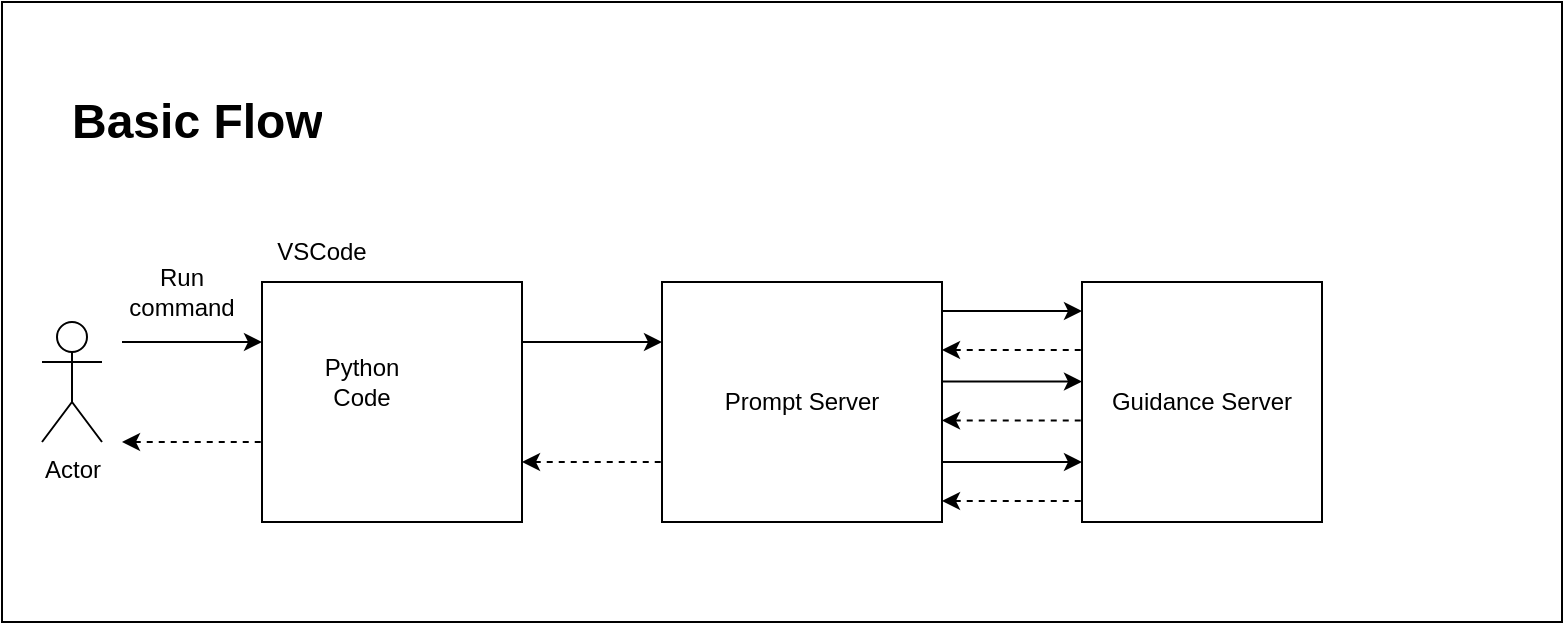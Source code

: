 <mxfile version="21.3.5" type="github">
  <diagram name="Page-1" id="9O4NA4LrLLXZkWkuDNmq">
    <mxGraphModel dx="1360" dy="795" grid="1" gridSize="10" guides="1" tooltips="1" connect="1" arrows="1" fold="1" page="1" pageScale="1" pageWidth="850" pageHeight="1100" math="0" shadow="0">
      <root>
        <mxCell id="0" />
        <mxCell id="1" parent="0" />
        <mxCell id="WASM8jpiA2cJ4sVB-gKM-21" value="" style="rounded=0;whiteSpace=wrap;html=1;" vertex="1" parent="1">
          <mxGeometry x="10" y="70" width="780" height="310" as="geometry" />
        </mxCell>
        <mxCell id="WASM8jpiA2cJ4sVB-gKM-1" value="" style="rounded=0;whiteSpace=wrap;html=1;" vertex="1" parent="1">
          <mxGeometry x="140" y="210" width="130" height="120" as="geometry" />
        </mxCell>
        <mxCell id="WASM8jpiA2cJ4sVB-gKM-2" value="Python Code" style="text;html=1;strokeColor=none;fillColor=none;align=center;verticalAlign=middle;whiteSpace=wrap;rounded=0;" vertex="1" parent="1">
          <mxGeometry x="160" y="245" width="60" height="30" as="geometry" />
        </mxCell>
        <mxCell id="WASM8jpiA2cJ4sVB-gKM-3" value="VSCode" style="text;html=1;strokeColor=none;fillColor=none;align=center;verticalAlign=middle;whiteSpace=wrap;rounded=0;" vertex="1" parent="1">
          <mxGeometry x="140" y="180" width="60" height="30" as="geometry" />
        </mxCell>
        <mxCell id="WASM8jpiA2cJ4sVB-gKM-4" value="Actor" style="shape=umlActor;verticalLabelPosition=bottom;verticalAlign=top;html=1;outlineConnect=0;" vertex="1" parent="1">
          <mxGeometry x="30" y="230" width="30" height="60" as="geometry" />
        </mxCell>
        <mxCell id="WASM8jpiA2cJ4sVB-gKM-6" value="Prompt Server" style="rounded=0;whiteSpace=wrap;html=1;" vertex="1" parent="1">
          <mxGeometry x="340" y="210" width="140" height="120" as="geometry" />
        </mxCell>
        <mxCell id="WASM8jpiA2cJ4sVB-gKM-7" value="Guidance Server" style="whiteSpace=wrap;html=1;aspect=fixed;" vertex="1" parent="1">
          <mxGeometry x="550" y="210" width="120" height="120" as="geometry" />
        </mxCell>
        <mxCell id="WASM8jpiA2cJ4sVB-gKM-8" value="" style="endArrow=classic;html=1;rounded=0;entryX=0;entryY=0.25;entryDx=0;entryDy=0;exitX=1;exitY=0.25;exitDx=0;exitDy=0;" edge="1" parent="1" source="WASM8jpiA2cJ4sVB-gKM-1" target="WASM8jpiA2cJ4sVB-gKM-6">
          <mxGeometry width="50" height="50" relative="1" as="geometry">
            <mxPoint x="90" y="250" as="sourcePoint" />
            <mxPoint x="150" y="250" as="targetPoint" />
          </mxGeometry>
        </mxCell>
        <mxCell id="WASM8jpiA2cJ4sVB-gKM-9" value="" style="endArrow=classic;html=1;rounded=0;entryX=0;entryY=0.25;entryDx=0;entryDy=0;exitX=1;exitY=0.25;exitDx=0;exitDy=0;" edge="1" parent="1">
          <mxGeometry width="50" height="50" relative="1" as="geometry">
            <mxPoint x="480" y="224.5" as="sourcePoint" />
            <mxPoint x="550" y="224.5" as="targetPoint" />
          </mxGeometry>
        </mxCell>
        <mxCell id="WASM8jpiA2cJ4sVB-gKM-10" value="" style="endArrow=none;html=1;rounded=0;entryX=0;entryY=0.25;entryDx=0;entryDy=0;exitX=1;exitY=0.25;exitDx=0;exitDy=0;startArrow=classic;startFill=1;endFill=0;dashed=1;" edge="1" parent="1">
          <mxGeometry width="50" height="50" relative="1" as="geometry">
            <mxPoint x="480" y="244" as="sourcePoint" />
            <mxPoint x="550" y="244" as="targetPoint" />
          </mxGeometry>
        </mxCell>
        <mxCell id="WASM8jpiA2cJ4sVB-gKM-11" value="" style="endArrow=classic;html=1;rounded=0;entryX=0;entryY=0.25;entryDx=0;entryDy=0;exitX=1;exitY=0.25;exitDx=0;exitDy=0;" edge="1" parent="1">
          <mxGeometry width="50" height="50" relative="1" as="geometry">
            <mxPoint x="480" y="259.75" as="sourcePoint" />
            <mxPoint x="550" y="259.75" as="targetPoint" />
          </mxGeometry>
        </mxCell>
        <mxCell id="WASM8jpiA2cJ4sVB-gKM-12" value="" style="endArrow=none;html=1;rounded=0;entryX=0;entryY=0.25;entryDx=0;entryDy=0;exitX=1;exitY=0.25;exitDx=0;exitDy=0;startArrow=classic;startFill=1;endFill=0;dashed=1;" edge="1" parent="1">
          <mxGeometry width="50" height="50" relative="1" as="geometry">
            <mxPoint x="480" y="279.25" as="sourcePoint" />
            <mxPoint x="550" y="279.25" as="targetPoint" />
          </mxGeometry>
        </mxCell>
        <mxCell id="WASM8jpiA2cJ4sVB-gKM-13" value="" style="endArrow=classic;html=1;rounded=0;entryX=0;entryY=0.25;entryDx=0;entryDy=0;exitX=1;exitY=0.25;exitDx=0;exitDy=0;" edge="1" parent="1">
          <mxGeometry width="50" height="50" relative="1" as="geometry">
            <mxPoint x="480" y="300" as="sourcePoint" />
            <mxPoint x="550" y="300" as="targetPoint" />
          </mxGeometry>
        </mxCell>
        <mxCell id="WASM8jpiA2cJ4sVB-gKM-14" value="" style="endArrow=none;html=1;rounded=0;entryX=0;entryY=0.25;entryDx=0;entryDy=0;exitX=1;exitY=0.25;exitDx=0;exitDy=0;startArrow=classic;startFill=1;endFill=0;dashed=1;" edge="1" parent="1">
          <mxGeometry width="50" height="50" relative="1" as="geometry">
            <mxPoint x="480" y="319.5" as="sourcePoint" />
            <mxPoint x="550" y="319.5" as="targetPoint" />
          </mxGeometry>
        </mxCell>
        <mxCell id="WASM8jpiA2cJ4sVB-gKM-15" value="" style="endArrow=none;html=1;rounded=0;entryX=0;entryY=0.25;entryDx=0;entryDy=0;exitX=1;exitY=0.25;exitDx=0;exitDy=0;startArrow=classic;startFill=1;endFill=0;dashed=1;" edge="1" parent="1">
          <mxGeometry width="50" height="50" relative="1" as="geometry">
            <mxPoint x="270" y="300" as="sourcePoint" />
            <mxPoint x="340" y="300" as="targetPoint" />
          </mxGeometry>
        </mxCell>
        <mxCell id="WASM8jpiA2cJ4sVB-gKM-17" value="&lt;h1&gt;Basic Flow&lt;br&gt;&lt;/h1&gt;" style="text;html=1;strokeColor=none;fillColor=none;spacing=5;spacingTop=-20;whiteSpace=wrap;overflow=hidden;rounded=0;" vertex="1" parent="1">
          <mxGeometry x="40" y="110" width="190" height="120" as="geometry" />
        </mxCell>
        <mxCell id="WASM8jpiA2cJ4sVB-gKM-18" value="Run command" style="text;html=1;strokeColor=none;fillColor=none;align=center;verticalAlign=middle;whiteSpace=wrap;rounded=0;" vertex="1" parent="1">
          <mxGeometry x="70" y="200" width="60" height="30" as="geometry" />
        </mxCell>
        <mxCell id="WASM8jpiA2cJ4sVB-gKM-19" value="" style="endArrow=none;html=1;rounded=0;entryX=0;entryY=0.25;entryDx=0;entryDy=0;exitX=1;exitY=0.25;exitDx=0;exitDy=0;startArrow=classic;startFill=1;endFill=0;dashed=1;" edge="1" parent="1">
          <mxGeometry width="50" height="50" relative="1" as="geometry">
            <mxPoint x="70" y="290" as="sourcePoint" />
            <mxPoint x="140" y="290" as="targetPoint" />
          </mxGeometry>
        </mxCell>
        <mxCell id="WASM8jpiA2cJ4sVB-gKM-20" value="" style="endArrow=classic;html=1;rounded=0;entryX=0;entryY=0.25;entryDx=0;entryDy=0;exitX=1;exitY=0.25;exitDx=0;exitDy=0;" edge="1" parent="1">
          <mxGeometry width="50" height="50" relative="1" as="geometry">
            <mxPoint x="70" y="240" as="sourcePoint" />
            <mxPoint x="140" y="240" as="targetPoint" />
          </mxGeometry>
        </mxCell>
      </root>
    </mxGraphModel>
  </diagram>
</mxfile>
